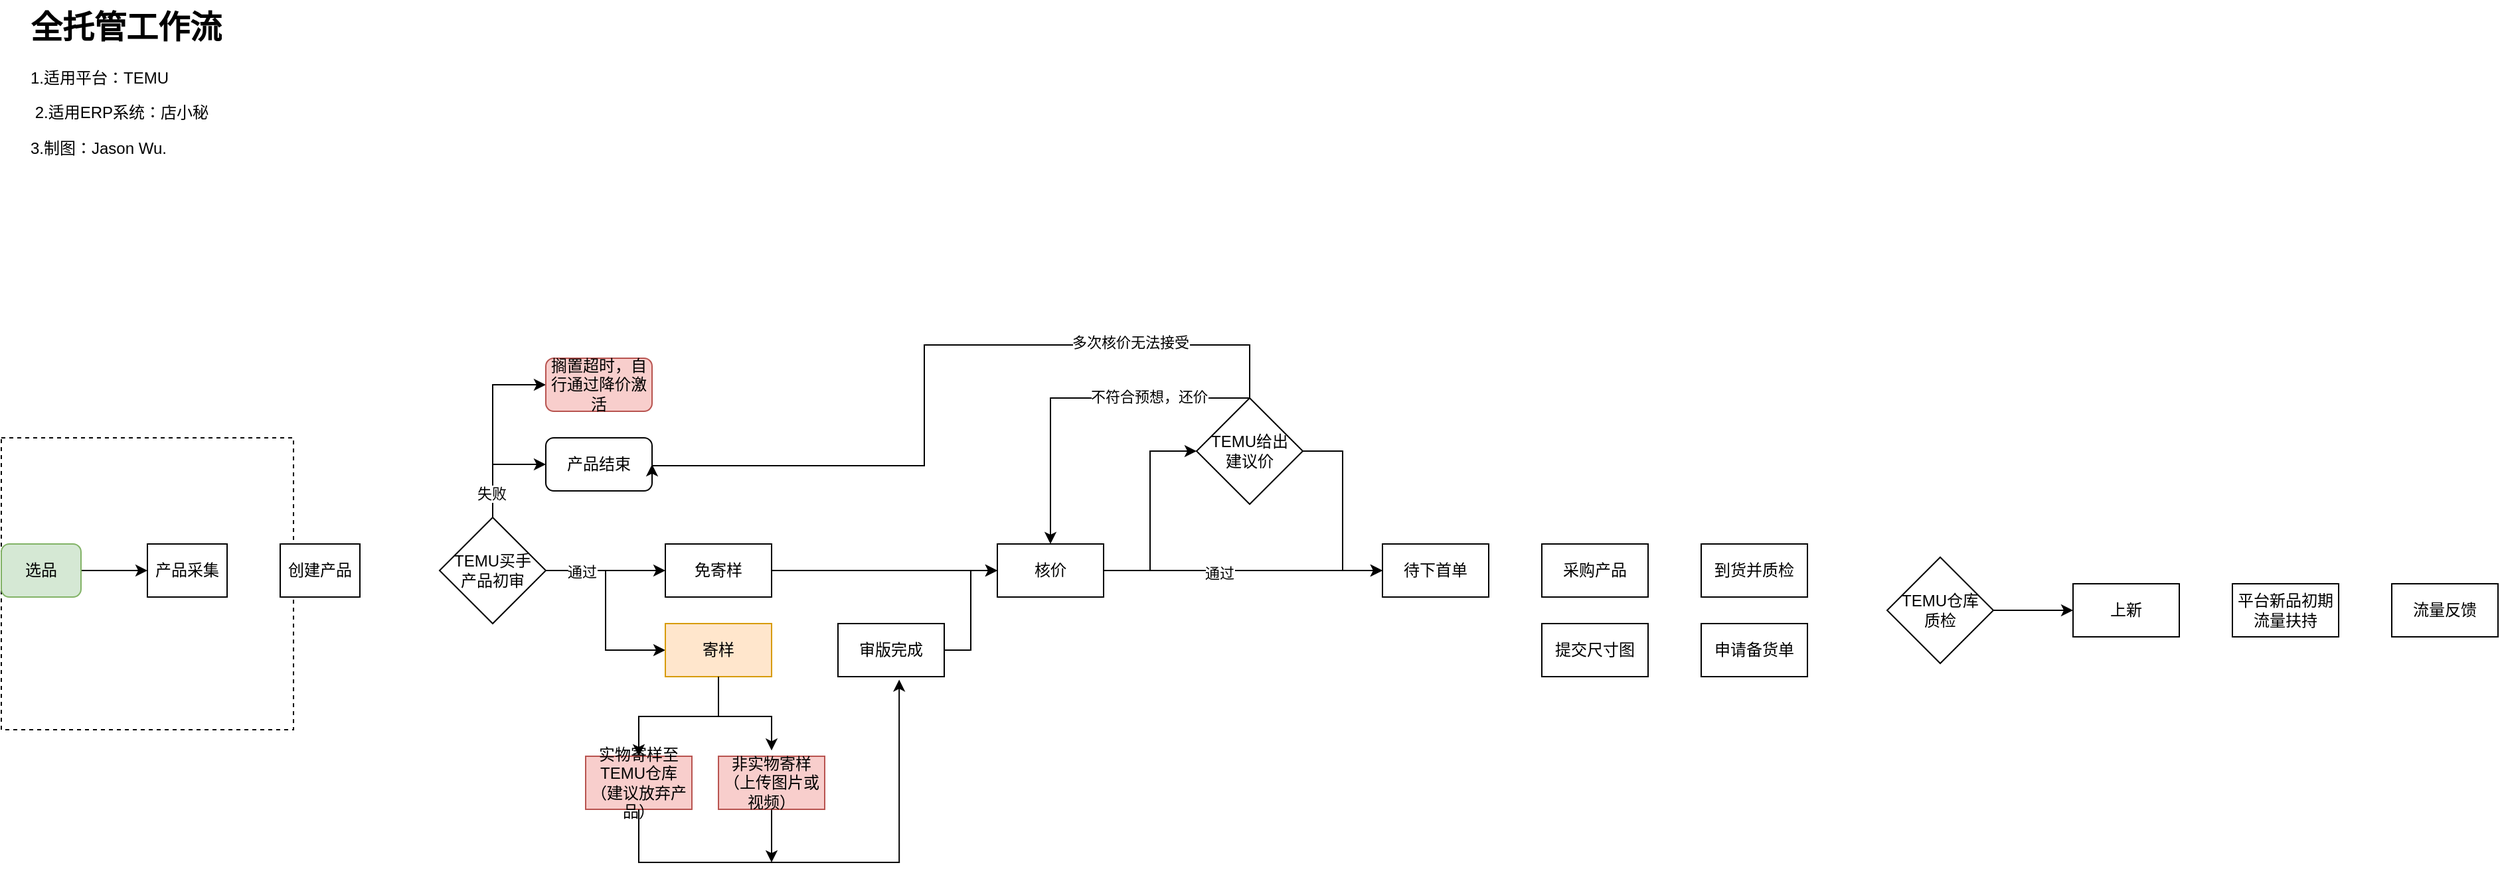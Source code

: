 <mxfile version="24.4.0" type="github">
  <diagram name="第 1 页" id="hYKCOgf0xL3oVbTRl8cX">
    <mxGraphModel dx="961" dy="865" grid="1" gridSize="10" guides="1" tooltips="1" connect="1" arrows="1" fold="1" page="1" pageScale="1" pageWidth="1169" pageHeight="827" math="0" shadow="0">
      <root>
        <mxCell id="0" />
        <mxCell id="1" parent="0" />
        <mxCell id="Deu7PyBhKHUm5De5o2YE-1" value="" style="whiteSpace=wrap;html=1;aspect=fixed;fillColor=none;dashed=1;" parent="1" vertex="1">
          <mxGeometry x="10" y="360" width="220" height="220" as="geometry" />
        </mxCell>
        <mxCell id="e5-1EZwCJgzJsYeVNrzZ-12" style="edgeStyle=orthogonalEdgeStyle;rounded=0;orthogonalLoop=1;jettySize=auto;html=1;exitX=1;exitY=0.5;exitDx=0;exitDy=0;entryX=0;entryY=0.5;entryDx=0;entryDy=0;" parent="1" source="E1X3tv5tJPRmaZfX1eh5-3" target="e5-1EZwCJgzJsYeVNrzZ-9" edge="1">
          <mxGeometry relative="1" as="geometry" />
        </mxCell>
        <mxCell id="E1X3tv5tJPRmaZfX1eh5-3" value="选品" style="rounded=1;whiteSpace=wrap;html=1;fillColor=#d5e8d4;strokeColor=#82b366;" parent="1" vertex="1">
          <mxGeometry x="10" y="440" width="60" height="40" as="geometry" />
        </mxCell>
        <mxCell id="E1X3tv5tJPRmaZfX1eh5-4" value="&lt;h1 style=&quot;margin-top: 0px;&quot;&gt;全托管工作流&lt;/h1&gt;&lt;p&gt;1.适用平台：TEMU&lt;/p&gt;&lt;p&gt;&amp;nbsp;&lt;span style=&quot;background-color: initial;&quot;&gt;2.适用ERP系统：店小秘&lt;/span&gt;&lt;/p&gt;&lt;p&gt;&lt;span style=&quot;background-color: initial;&quot;&gt;3.制图：Jason Wu.&lt;/span&gt;&lt;/p&gt;" style="text;html=1;whiteSpace=wrap;overflow=hidden;rounded=0;" parent="1" vertex="1">
          <mxGeometry x="30" y="30" width="280" height="120" as="geometry" />
        </mxCell>
        <mxCell id="e5-1EZwCJgzJsYeVNrzZ-15" style="edgeStyle=orthogonalEdgeStyle;rounded=0;orthogonalLoop=1;jettySize=auto;html=1;entryX=0;entryY=0.5;entryDx=0;entryDy=0;" parent="1" source="e5-1EZwCJgzJsYeVNrzZ-8" target="e5-1EZwCJgzJsYeVNrzZ-13" edge="1">
          <mxGeometry relative="1" as="geometry" />
        </mxCell>
        <mxCell id="e5-1EZwCJgzJsYeVNrzZ-16" style="edgeStyle=orthogonalEdgeStyle;rounded=0;orthogonalLoop=1;jettySize=auto;html=1;exitX=0.5;exitY=0;exitDx=0;exitDy=0;entryX=0;entryY=0.5;entryDx=0;entryDy=0;" parent="1" source="e5-1EZwCJgzJsYeVNrzZ-8" target="e5-1EZwCJgzJsYeVNrzZ-14" edge="1">
          <mxGeometry relative="1" as="geometry" />
        </mxCell>
        <mxCell id="e5-1EZwCJgzJsYeVNrzZ-17" value="失败" style="edgeLabel;html=1;align=center;verticalAlign=middle;resizable=0;points=[];" parent="e5-1EZwCJgzJsYeVNrzZ-16" vertex="1" connectable="0">
          <mxGeometry x="-0.737" y="1" relative="1" as="geometry">
            <mxPoint as="offset" />
          </mxGeometry>
        </mxCell>
        <mxCell id="e5-1EZwCJgzJsYeVNrzZ-19" style="edgeStyle=orthogonalEdgeStyle;rounded=0;orthogonalLoop=1;jettySize=auto;html=1;entryX=0;entryY=0.5;entryDx=0;entryDy=0;" parent="1" source="e5-1EZwCJgzJsYeVNrzZ-8" target="e5-1EZwCJgzJsYeVNrzZ-18" edge="1">
          <mxGeometry relative="1" as="geometry" />
        </mxCell>
        <mxCell id="e5-1EZwCJgzJsYeVNrzZ-22" style="edgeStyle=orthogonalEdgeStyle;rounded=0;orthogonalLoop=1;jettySize=auto;html=1;entryX=0;entryY=0.5;entryDx=0;entryDy=0;" parent="1" source="e5-1EZwCJgzJsYeVNrzZ-8" target="e5-1EZwCJgzJsYeVNrzZ-21" edge="1">
          <mxGeometry relative="1" as="geometry" />
        </mxCell>
        <mxCell id="e5-1EZwCJgzJsYeVNrzZ-24" value="通过" style="edgeLabel;html=1;align=center;verticalAlign=middle;resizable=0;points=[];" parent="e5-1EZwCJgzJsYeVNrzZ-22" vertex="1" connectable="0">
          <mxGeometry x="-0.64" y="-1" relative="1" as="geometry">
            <mxPoint as="offset" />
          </mxGeometry>
        </mxCell>
        <mxCell id="e5-1EZwCJgzJsYeVNrzZ-8" value="TEMU买手&lt;div&gt;产品初审&lt;/div&gt;" style="rhombus;whiteSpace=wrap;html=1;" parent="1" vertex="1">
          <mxGeometry x="340" y="420" width="80" height="80" as="geometry" />
        </mxCell>
        <mxCell id="e5-1EZwCJgzJsYeVNrzZ-9" value="产品采集" style="rounded=0;whiteSpace=wrap;html=1;" parent="1" vertex="1">
          <mxGeometry x="120" y="440" width="60" height="40" as="geometry" />
        </mxCell>
        <mxCell id="e5-1EZwCJgzJsYeVNrzZ-10" value="创建产品" style="rounded=0;whiteSpace=wrap;html=1;" parent="1" vertex="1">
          <mxGeometry x="220" y="440" width="60" height="40" as="geometry" />
        </mxCell>
        <mxCell id="e5-1EZwCJgzJsYeVNrzZ-13" value="产品结束" style="rounded=1;whiteSpace=wrap;html=1;" parent="1" vertex="1">
          <mxGeometry x="420" y="360" width="80" height="40" as="geometry" />
        </mxCell>
        <mxCell id="e5-1EZwCJgzJsYeVNrzZ-14" value="搁置超时，自行通过降价激活" style="rounded=1;whiteSpace=wrap;html=1;fillColor=#f8cecc;strokeColor=#b85450;" parent="1" vertex="1">
          <mxGeometry x="420" y="300" width="80" height="40" as="geometry" />
        </mxCell>
        <mxCell id="e5-1EZwCJgzJsYeVNrzZ-33" style="edgeStyle=orthogonalEdgeStyle;rounded=0;orthogonalLoop=1;jettySize=auto;html=1;" parent="1" source="e5-1EZwCJgzJsYeVNrzZ-18" target="e5-1EZwCJgzJsYeVNrzZ-32" edge="1">
          <mxGeometry relative="1" as="geometry" />
        </mxCell>
        <mxCell id="e5-1EZwCJgzJsYeVNrzZ-18" value="免寄样" style="rounded=0;whiteSpace=wrap;html=1;" parent="1" vertex="1">
          <mxGeometry x="510" y="440" width="80" height="40" as="geometry" />
        </mxCell>
        <mxCell id="e5-1EZwCJgzJsYeVNrzZ-35" style="edgeStyle=orthogonalEdgeStyle;rounded=0;orthogonalLoop=1;jettySize=auto;html=1;entryX=0.5;entryY=0;entryDx=0;entryDy=0;" parent="1" source="e5-1EZwCJgzJsYeVNrzZ-21" target="e5-1EZwCJgzJsYeVNrzZ-26" edge="1">
          <mxGeometry relative="1" as="geometry" />
        </mxCell>
        <mxCell id="e5-1EZwCJgzJsYeVNrzZ-21" value="寄样" style="rounded=0;whiteSpace=wrap;html=1;fillColor=#ffe6cc;strokeColor=#d79b00;" parent="1" vertex="1">
          <mxGeometry x="510" y="500" width="80" height="40" as="geometry" />
        </mxCell>
        <mxCell id="e5-1EZwCJgzJsYeVNrzZ-41" style="edgeStyle=orthogonalEdgeStyle;rounded=0;orthogonalLoop=1;jettySize=auto;html=1;" parent="1" source="e5-1EZwCJgzJsYeVNrzZ-25" edge="1">
          <mxGeometry relative="1" as="geometry">
            <mxPoint x="590" y="680" as="targetPoint" />
          </mxGeometry>
        </mxCell>
        <mxCell id="e5-1EZwCJgzJsYeVNrzZ-25" value="非实物寄样（上传图片或视频）" style="rounded=0;whiteSpace=wrap;html=1;fillColor=#f8cecc;strokeColor=#b85450;" parent="1" vertex="1">
          <mxGeometry x="550" y="600" width="80" height="40" as="geometry" />
        </mxCell>
        <mxCell id="e5-1EZwCJgzJsYeVNrzZ-26" value="实物寄样至TEMU仓库（建议放弃产品）" style="rounded=0;whiteSpace=wrap;html=1;fillColor=#f8cecc;strokeColor=#b85450;" parent="1" vertex="1">
          <mxGeometry x="450" y="600" width="80" height="40" as="geometry" />
        </mxCell>
        <mxCell id="e5-1EZwCJgzJsYeVNrzZ-34" style="edgeStyle=orthogonalEdgeStyle;rounded=0;orthogonalLoop=1;jettySize=auto;html=1;entryX=0;entryY=0.5;entryDx=0;entryDy=0;" parent="1" source="e5-1EZwCJgzJsYeVNrzZ-29" target="e5-1EZwCJgzJsYeVNrzZ-32" edge="1">
          <mxGeometry relative="1" as="geometry" />
        </mxCell>
        <mxCell id="e5-1EZwCJgzJsYeVNrzZ-29" value="审版完成" style="rounded=0;whiteSpace=wrap;html=1;" parent="1" vertex="1">
          <mxGeometry x="640" y="500" width="80" height="40" as="geometry" />
        </mxCell>
        <mxCell id="e5-1EZwCJgzJsYeVNrzZ-44" style="edgeStyle=orthogonalEdgeStyle;rounded=0;orthogonalLoop=1;jettySize=auto;html=1;entryX=0;entryY=0.5;entryDx=0;entryDy=0;" parent="1" source="e5-1EZwCJgzJsYeVNrzZ-32" target="e5-1EZwCJgzJsYeVNrzZ-42" edge="1">
          <mxGeometry relative="1" as="geometry" />
        </mxCell>
        <mxCell id="e5-1EZwCJgzJsYeVNrzZ-45" value="通过" style="edgeLabel;html=1;align=center;verticalAlign=middle;resizable=0;points=[];" parent="e5-1EZwCJgzJsYeVNrzZ-44" vertex="1" connectable="0">
          <mxGeometry x="-0.175" y="-2" relative="1" as="geometry">
            <mxPoint as="offset" />
          </mxGeometry>
        </mxCell>
        <mxCell id="e5-1EZwCJgzJsYeVNrzZ-51" style="edgeStyle=orthogonalEdgeStyle;rounded=0;orthogonalLoop=1;jettySize=auto;html=1;entryX=0;entryY=0.5;entryDx=0;entryDy=0;" parent="1" source="e5-1EZwCJgzJsYeVNrzZ-32" target="e5-1EZwCJgzJsYeVNrzZ-50" edge="1">
          <mxGeometry relative="1" as="geometry" />
        </mxCell>
        <mxCell id="e5-1EZwCJgzJsYeVNrzZ-32" value="核价" style="rounded=0;whiteSpace=wrap;html=1;" parent="1" vertex="1">
          <mxGeometry x="760" y="440" width="80" height="40" as="geometry" />
        </mxCell>
        <mxCell id="e5-1EZwCJgzJsYeVNrzZ-36" style="edgeStyle=orthogonalEdgeStyle;rounded=0;orthogonalLoop=1;jettySize=auto;html=1;entryX=0.5;entryY=-0.109;entryDx=0;entryDy=0;entryPerimeter=0;" parent="1" source="e5-1EZwCJgzJsYeVNrzZ-21" target="e5-1EZwCJgzJsYeVNrzZ-25" edge="1">
          <mxGeometry relative="1" as="geometry" />
        </mxCell>
        <mxCell id="e5-1EZwCJgzJsYeVNrzZ-40" style="edgeStyle=orthogonalEdgeStyle;rounded=0;orthogonalLoop=1;jettySize=auto;html=1;entryX=0.576;entryY=1.056;entryDx=0;entryDy=0;entryPerimeter=0;" parent="1" source="e5-1EZwCJgzJsYeVNrzZ-26" target="e5-1EZwCJgzJsYeVNrzZ-29" edge="1">
          <mxGeometry relative="1" as="geometry">
            <Array as="points">
              <mxPoint x="490" y="680" />
              <mxPoint x="686" y="680" />
            </Array>
          </mxGeometry>
        </mxCell>
        <mxCell id="e5-1EZwCJgzJsYeVNrzZ-42" value="待下首单" style="rounded=0;whiteSpace=wrap;html=1;" parent="1" vertex="1">
          <mxGeometry x="1050" y="440" width="80" height="40" as="geometry" />
        </mxCell>
        <mxCell id="e5-1EZwCJgzJsYeVNrzZ-52" style="edgeStyle=orthogonalEdgeStyle;rounded=0;orthogonalLoop=1;jettySize=auto;html=1;entryX=0;entryY=0.5;entryDx=0;entryDy=0;" parent="1" source="e5-1EZwCJgzJsYeVNrzZ-50" target="e5-1EZwCJgzJsYeVNrzZ-42" edge="1">
          <mxGeometry relative="1" as="geometry" />
        </mxCell>
        <mxCell id="e5-1EZwCJgzJsYeVNrzZ-53" style="edgeStyle=orthogonalEdgeStyle;rounded=0;orthogonalLoop=1;jettySize=auto;html=1;entryX=0.5;entryY=0;entryDx=0;entryDy=0;" parent="1" source="e5-1EZwCJgzJsYeVNrzZ-50" target="e5-1EZwCJgzJsYeVNrzZ-32" edge="1">
          <mxGeometry relative="1" as="geometry">
            <Array as="points">
              <mxPoint x="800" y="330" />
            </Array>
          </mxGeometry>
        </mxCell>
        <mxCell id="e5-1EZwCJgzJsYeVNrzZ-54" value="不符合预想，还价" style="edgeLabel;html=1;align=center;verticalAlign=middle;resizable=0;points=[];" parent="e5-1EZwCJgzJsYeVNrzZ-53" vertex="1" connectable="0">
          <mxGeometry x="-0.415" y="-1" relative="1" as="geometry">
            <mxPoint as="offset" />
          </mxGeometry>
        </mxCell>
        <mxCell id="e5-1EZwCJgzJsYeVNrzZ-50" value="TEMU给出&lt;div&gt;建议价&lt;/div&gt;" style="rhombus;whiteSpace=wrap;html=1;" parent="1" vertex="1">
          <mxGeometry x="910" y="330" width="80" height="80" as="geometry" />
        </mxCell>
        <mxCell id="e5-1EZwCJgzJsYeVNrzZ-55" style="edgeStyle=orthogonalEdgeStyle;rounded=0;orthogonalLoop=1;jettySize=auto;html=1;entryX=1;entryY=0.5;entryDx=0;entryDy=0;" parent="1" source="e5-1EZwCJgzJsYeVNrzZ-50" target="e5-1EZwCJgzJsYeVNrzZ-13" edge="1">
          <mxGeometry relative="1" as="geometry">
            <Array as="points">
              <mxPoint x="950" y="290" />
              <mxPoint x="705" y="290" />
              <mxPoint x="705" y="381" />
              <mxPoint x="500" y="381" />
            </Array>
          </mxGeometry>
        </mxCell>
        <mxCell id="e5-1EZwCJgzJsYeVNrzZ-56" value="多次核价无法接受" style="edgeLabel;html=1;align=center;verticalAlign=middle;resizable=0;points=[];" parent="e5-1EZwCJgzJsYeVNrzZ-55" vertex="1" connectable="0">
          <mxGeometry x="-0.552" y="-2" relative="1" as="geometry">
            <mxPoint as="offset" />
          </mxGeometry>
        </mxCell>
        <mxCell id="e5-1EZwCJgzJsYeVNrzZ-57" value="采购产品" style="rounded=0;whiteSpace=wrap;html=1;" parent="1" vertex="1">
          <mxGeometry x="1170" y="440" width="80" height="40" as="geometry" />
        </mxCell>
        <mxCell id="e5-1EZwCJgzJsYeVNrzZ-58" value="到货并质检" style="rounded=0;whiteSpace=wrap;html=1;" parent="1" vertex="1">
          <mxGeometry x="1290" y="440" width="80" height="40" as="geometry" />
        </mxCell>
        <mxCell id="e5-1EZwCJgzJsYeVNrzZ-59" value="提交尺寸图" style="rounded=0;whiteSpace=wrap;html=1;" parent="1" vertex="1">
          <mxGeometry x="1170" y="500" width="80" height="40" as="geometry" />
        </mxCell>
        <mxCell id="e5-1EZwCJgzJsYeVNrzZ-60" value="申请备货单" style="rounded=0;whiteSpace=wrap;html=1;" parent="1" vertex="1">
          <mxGeometry x="1290" y="500" width="80" height="40" as="geometry" />
        </mxCell>
        <mxCell id="e5-1EZwCJgzJsYeVNrzZ-70" style="edgeStyle=orthogonalEdgeStyle;rounded=0;orthogonalLoop=1;jettySize=auto;html=1;entryX=0;entryY=0.5;entryDx=0;entryDy=0;" parent="1" source="e5-1EZwCJgzJsYeVNrzZ-66" target="e5-1EZwCJgzJsYeVNrzZ-68" edge="1">
          <mxGeometry relative="1" as="geometry" />
        </mxCell>
        <mxCell id="e5-1EZwCJgzJsYeVNrzZ-66" value="TEMU仓库&lt;div&gt;质检&lt;/div&gt;" style="rhombus;whiteSpace=wrap;html=1;" parent="1" vertex="1">
          <mxGeometry x="1430" y="450" width="80" height="80" as="geometry" />
        </mxCell>
        <mxCell id="e5-1EZwCJgzJsYeVNrzZ-68" value="上新" style="rounded=0;whiteSpace=wrap;html=1;" parent="1" vertex="1">
          <mxGeometry x="1570" y="470" width="80" height="40" as="geometry" />
        </mxCell>
        <mxCell id="e5-1EZwCJgzJsYeVNrzZ-69" value="平台新品初期流量扶持" style="rounded=0;whiteSpace=wrap;html=1;" parent="1" vertex="1">
          <mxGeometry x="1690" y="470" width="80" height="40" as="geometry" />
        </mxCell>
        <mxCell id="e5-1EZwCJgzJsYeVNrzZ-71" value="流量反馈" style="rounded=0;whiteSpace=wrap;html=1;" parent="1" vertex="1">
          <mxGeometry x="1810" y="470" width="80" height="40" as="geometry" />
        </mxCell>
      </root>
    </mxGraphModel>
  </diagram>
</mxfile>
